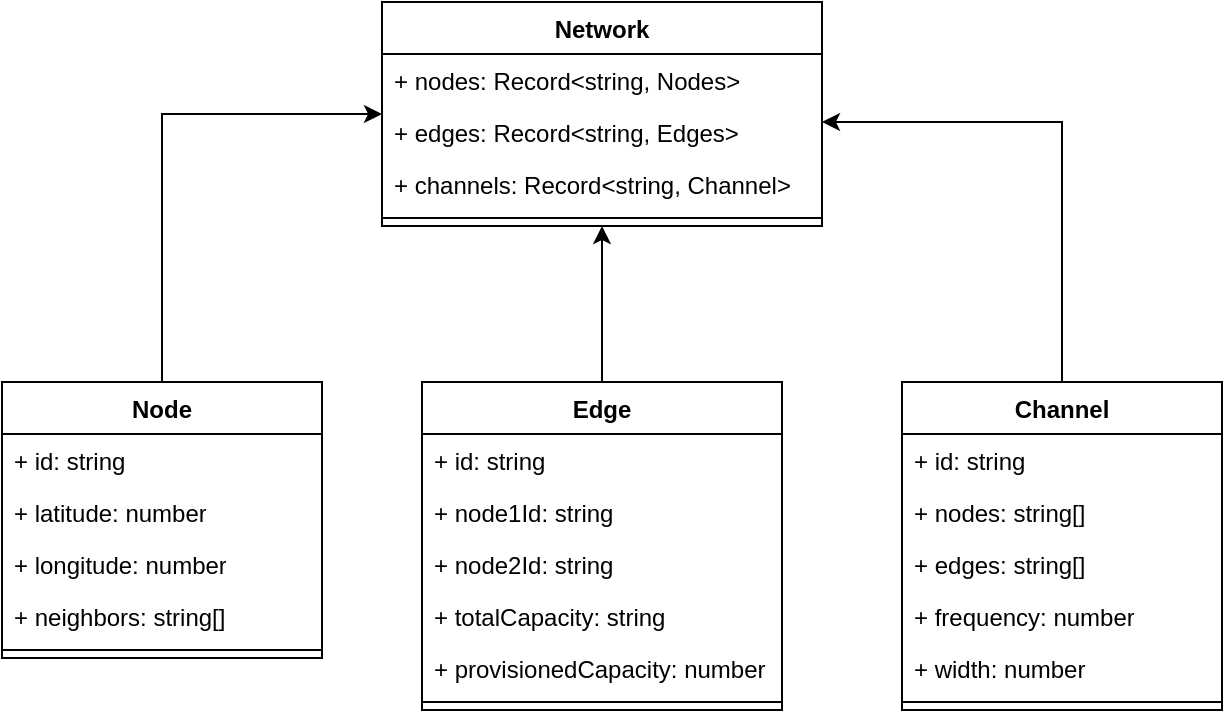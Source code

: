 <mxfile version="24.7.17">
  <diagram name="Page-1" id="4qGSDod2BKtDpDtj5Cao">
    <mxGraphModel dx="768" dy="781" grid="1" gridSize="10" guides="1" tooltips="1" connect="1" arrows="1" fold="1" page="1" pageScale="1" pageWidth="850" pageHeight="1100" math="0" shadow="0">
      <root>
        <mxCell id="0" />
        <mxCell id="1" parent="0" />
        <mxCell id="STpIgJ3h1TuS4RYDofyb-35" style="edgeStyle=orthogonalEdgeStyle;rounded=0;orthogonalLoop=1;jettySize=auto;html=1;" edge="1" parent="1" source="STpIgJ3h1TuS4RYDofyb-1" target="STpIgJ3h1TuS4RYDofyb-28">
          <mxGeometry relative="1" as="geometry" />
        </mxCell>
        <mxCell id="STpIgJ3h1TuS4RYDofyb-1" value="Edge" style="swimlane;fontStyle=1;align=center;verticalAlign=top;childLayout=stackLayout;horizontal=1;startSize=26;horizontalStack=0;resizeParent=1;resizeParentMax=0;resizeLast=0;collapsible=1;marginBottom=0;whiteSpace=wrap;html=1;" vertex="1" parent="1">
          <mxGeometry x="290" y="240" width="180" height="164" as="geometry" />
        </mxCell>
        <mxCell id="STpIgJ3h1TuS4RYDofyb-2" value="+ id: string" style="text;strokeColor=none;fillColor=none;align=left;verticalAlign=top;spacingLeft=4;spacingRight=4;overflow=hidden;rotatable=0;points=[[0,0.5],[1,0.5]];portConstraint=eastwest;whiteSpace=wrap;html=1;" vertex="1" parent="STpIgJ3h1TuS4RYDofyb-1">
          <mxGeometry y="26" width="180" height="26" as="geometry" />
        </mxCell>
        <mxCell id="STpIgJ3h1TuS4RYDofyb-5" value="+ node1Id: string" style="text;strokeColor=none;fillColor=none;align=left;verticalAlign=top;spacingLeft=4;spacingRight=4;overflow=hidden;rotatable=0;points=[[0,0.5],[1,0.5]];portConstraint=eastwest;whiteSpace=wrap;html=1;" vertex="1" parent="STpIgJ3h1TuS4RYDofyb-1">
          <mxGeometry y="52" width="180" height="26" as="geometry" />
        </mxCell>
        <mxCell id="STpIgJ3h1TuS4RYDofyb-10" value="+ node2Id: string" style="text;strokeColor=none;fillColor=none;align=left;verticalAlign=top;spacingLeft=4;spacingRight=4;overflow=hidden;rotatable=0;points=[[0,0.5],[1,0.5]];portConstraint=eastwest;whiteSpace=wrap;html=1;" vertex="1" parent="STpIgJ3h1TuS4RYDofyb-1">
          <mxGeometry y="78" width="180" height="26" as="geometry" />
        </mxCell>
        <mxCell id="STpIgJ3h1TuS4RYDofyb-12" value="+ totalCapacity: string" style="text;strokeColor=none;fillColor=none;align=left;verticalAlign=top;spacingLeft=4;spacingRight=4;overflow=hidden;rotatable=0;points=[[0,0.5],[1,0.5]];portConstraint=eastwest;whiteSpace=wrap;html=1;" vertex="1" parent="STpIgJ3h1TuS4RYDofyb-1">
          <mxGeometry y="104" width="180" height="26" as="geometry" />
        </mxCell>
        <mxCell id="STpIgJ3h1TuS4RYDofyb-11" value="+ provisionedCapacity: number" style="text;strokeColor=none;fillColor=none;align=left;verticalAlign=top;spacingLeft=4;spacingRight=4;overflow=hidden;rotatable=0;points=[[0,0.5],[1,0.5]];portConstraint=eastwest;whiteSpace=wrap;html=1;" vertex="1" parent="STpIgJ3h1TuS4RYDofyb-1">
          <mxGeometry y="130" width="180" height="26" as="geometry" />
        </mxCell>
        <mxCell id="STpIgJ3h1TuS4RYDofyb-3" value="" style="line;strokeWidth=1;fillColor=none;align=left;verticalAlign=middle;spacingTop=-1;spacingLeft=3;spacingRight=3;rotatable=0;labelPosition=right;points=[];portConstraint=eastwest;strokeColor=inherit;" vertex="1" parent="STpIgJ3h1TuS4RYDofyb-1">
          <mxGeometry y="156" width="180" height="8" as="geometry" />
        </mxCell>
        <mxCell id="STpIgJ3h1TuS4RYDofyb-34" style="edgeStyle=orthogonalEdgeStyle;rounded=0;orthogonalLoop=1;jettySize=auto;html=1;" edge="1" parent="1" source="STpIgJ3h1TuS4RYDofyb-13" target="STpIgJ3h1TuS4RYDofyb-28">
          <mxGeometry relative="1" as="geometry">
            <Array as="points">
              <mxPoint x="160" y="106" />
            </Array>
          </mxGeometry>
        </mxCell>
        <mxCell id="STpIgJ3h1TuS4RYDofyb-13" value="Node" style="swimlane;fontStyle=1;align=center;verticalAlign=top;childLayout=stackLayout;horizontal=1;startSize=26;horizontalStack=0;resizeParent=1;resizeParentMax=0;resizeLast=0;collapsible=1;marginBottom=0;whiteSpace=wrap;html=1;" vertex="1" parent="1">
          <mxGeometry x="80" y="240" width="160" height="138" as="geometry" />
        </mxCell>
        <mxCell id="STpIgJ3h1TuS4RYDofyb-14" value="+ id: string" style="text;strokeColor=none;fillColor=none;align=left;verticalAlign=top;spacingLeft=4;spacingRight=4;overflow=hidden;rotatable=0;points=[[0,0.5],[1,0.5]];portConstraint=eastwest;whiteSpace=wrap;html=1;" vertex="1" parent="STpIgJ3h1TuS4RYDofyb-13">
          <mxGeometry y="26" width="160" height="26" as="geometry" />
        </mxCell>
        <mxCell id="STpIgJ3h1TuS4RYDofyb-17" value="+ latitude: number" style="text;strokeColor=none;fillColor=none;align=left;verticalAlign=top;spacingLeft=4;spacingRight=4;overflow=hidden;rotatable=0;points=[[0,0.5],[1,0.5]];portConstraint=eastwest;whiteSpace=wrap;html=1;" vertex="1" parent="STpIgJ3h1TuS4RYDofyb-13">
          <mxGeometry y="52" width="160" height="26" as="geometry" />
        </mxCell>
        <mxCell id="STpIgJ3h1TuS4RYDofyb-18" value="+ longitude: number" style="text;strokeColor=none;fillColor=none;align=left;verticalAlign=top;spacingLeft=4;spacingRight=4;overflow=hidden;rotatable=0;points=[[0,0.5],[1,0.5]];portConstraint=eastwest;whiteSpace=wrap;html=1;" vertex="1" parent="STpIgJ3h1TuS4RYDofyb-13">
          <mxGeometry y="78" width="160" height="26" as="geometry" />
        </mxCell>
        <mxCell id="STpIgJ3h1TuS4RYDofyb-19" value="+ neighbors: string[]" style="text;strokeColor=none;fillColor=none;align=left;verticalAlign=top;spacingLeft=4;spacingRight=4;overflow=hidden;rotatable=0;points=[[0,0.5],[1,0.5]];portConstraint=eastwest;whiteSpace=wrap;html=1;" vertex="1" parent="STpIgJ3h1TuS4RYDofyb-13">
          <mxGeometry y="104" width="160" height="26" as="geometry" />
        </mxCell>
        <mxCell id="STpIgJ3h1TuS4RYDofyb-15" value="" style="line;strokeWidth=1;fillColor=none;align=left;verticalAlign=middle;spacingTop=-1;spacingLeft=3;spacingRight=3;rotatable=0;labelPosition=right;points=[];portConstraint=eastwest;strokeColor=inherit;" vertex="1" parent="STpIgJ3h1TuS4RYDofyb-13">
          <mxGeometry y="130" width="160" height="8" as="geometry" />
        </mxCell>
        <mxCell id="STpIgJ3h1TuS4RYDofyb-36" style="edgeStyle=orthogonalEdgeStyle;rounded=0;orthogonalLoop=1;jettySize=auto;html=1;" edge="1" parent="1" source="STpIgJ3h1TuS4RYDofyb-20" target="STpIgJ3h1TuS4RYDofyb-28">
          <mxGeometry relative="1" as="geometry">
            <Array as="points">
              <mxPoint x="610" y="110" />
            </Array>
          </mxGeometry>
        </mxCell>
        <mxCell id="STpIgJ3h1TuS4RYDofyb-20" value="Channel" style="swimlane;fontStyle=1;align=center;verticalAlign=top;childLayout=stackLayout;horizontal=1;startSize=26;horizontalStack=0;resizeParent=1;resizeParentMax=0;resizeLast=0;collapsible=1;marginBottom=0;whiteSpace=wrap;html=1;" vertex="1" parent="1">
          <mxGeometry x="530" y="240" width="160" height="164" as="geometry" />
        </mxCell>
        <mxCell id="STpIgJ3h1TuS4RYDofyb-21" value="+ id: string" style="text;strokeColor=none;fillColor=none;align=left;verticalAlign=top;spacingLeft=4;spacingRight=4;overflow=hidden;rotatable=0;points=[[0,0.5],[1,0.5]];portConstraint=eastwest;whiteSpace=wrap;html=1;" vertex="1" parent="STpIgJ3h1TuS4RYDofyb-20">
          <mxGeometry y="26" width="160" height="26" as="geometry" />
        </mxCell>
        <mxCell id="STpIgJ3h1TuS4RYDofyb-25" value="+ nodes: string[]" style="text;strokeColor=none;fillColor=none;align=left;verticalAlign=top;spacingLeft=4;spacingRight=4;overflow=hidden;rotatable=0;points=[[0,0.5],[1,0.5]];portConstraint=eastwest;whiteSpace=wrap;html=1;" vertex="1" parent="STpIgJ3h1TuS4RYDofyb-20">
          <mxGeometry y="52" width="160" height="26" as="geometry" />
        </mxCell>
        <mxCell id="STpIgJ3h1TuS4RYDofyb-26" value="+ edges: string[]" style="text;strokeColor=none;fillColor=none;align=left;verticalAlign=top;spacingLeft=4;spacingRight=4;overflow=hidden;rotatable=0;points=[[0,0.5],[1,0.5]];portConstraint=eastwest;whiteSpace=wrap;html=1;" vertex="1" parent="STpIgJ3h1TuS4RYDofyb-20">
          <mxGeometry y="78" width="160" height="26" as="geometry" />
        </mxCell>
        <mxCell id="STpIgJ3h1TuS4RYDofyb-27" value="+ frequency: number" style="text;strokeColor=none;fillColor=none;align=left;verticalAlign=top;spacingLeft=4;spacingRight=4;overflow=hidden;rotatable=0;points=[[0,0.5],[1,0.5]];portConstraint=eastwest;whiteSpace=wrap;html=1;" vertex="1" parent="STpIgJ3h1TuS4RYDofyb-20">
          <mxGeometry y="104" width="160" height="26" as="geometry" />
        </mxCell>
        <mxCell id="STpIgJ3h1TuS4RYDofyb-24" value="+ width: number" style="text;strokeColor=none;fillColor=none;align=left;verticalAlign=top;spacingLeft=4;spacingRight=4;overflow=hidden;rotatable=0;points=[[0,0.5],[1,0.5]];portConstraint=eastwest;whiteSpace=wrap;html=1;" vertex="1" parent="STpIgJ3h1TuS4RYDofyb-20">
          <mxGeometry y="130" width="160" height="26" as="geometry" />
        </mxCell>
        <mxCell id="STpIgJ3h1TuS4RYDofyb-22" value="" style="line;strokeWidth=1;fillColor=none;align=left;verticalAlign=middle;spacingTop=-1;spacingLeft=3;spacingRight=3;rotatable=0;labelPosition=right;points=[];portConstraint=eastwest;strokeColor=inherit;" vertex="1" parent="STpIgJ3h1TuS4RYDofyb-20">
          <mxGeometry y="156" width="160" height="8" as="geometry" />
        </mxCell>
        <mxCell id="STpIgJ3h1TuS4RYDofyb-28" value="Network" style="swimlane;fontStyle=1;align=center;verticalAlign=top;childLayout=stackLayout;horizontal=1;startSize=26;horizontalStack=0;resizeParent=1;resizeParentMax=0;resizeLast=0;collapsible=1;marginBottom=0;whiteSpace=wrap;html=1;" vertex="1" parent="1">
          <mxGeometry x="270" y="50" width="220" height="112" as="geometry" />
        </mxCell>
        <mxCell id="STpIgJ3h1TuS4RYDofyb-29" value="+ nodes: Record&amp;lt;string, Nodes&amp;gt;" style="text;strokeColor=none;fillColor=none;align=left;verticalAlign=top;spacingLeft=4;spacingRight=4;overflow=hidden;rotatable=0;points=[[0,0.5],[1,0.5]];portConstraint=eastwest;whiteSpace=wrap;html=1;" vertex="1" parent="STpIgJ3h1TuS4RYDofyb-28">
          <mxGeometry y="26" width="220" height="26" as="geometry" />
        </mxCell>
        <mxCell id="STpIgJ3h1TuS4RYDofyb-32" value="+ edges: Record&amp;lt;string, Edges&amp;gt;" style="text;strokeColor=none;fillColor=none;align=left;verticalAlign=top;spacingLeft=4;spacingRight=4;overflow=hidden;rotatable=0;points=[[0,0.5],[1,0.5]];portConstraint=eastwest;whiteSpace=wrap;html=1;" vertex="1" parent="STpIgJ3h1TuS4RYDofyb-28">
          <mxGeometry y="52" width="220" height="26" as="geometry" />
        </mxCell>
        <mxCell id="STpIgJ3h1TuS4RYDofyb-33" value="+ channels: Record&amp;lt;string, Channel&amp;gt;" style="text;strokeColor=none;fillColor=none;align=left;verticalAlign=top;spacingLeft=4;spacingRight=4;overflow=hidden;rotatable=0;points=[[0,0.5],[1,0.5]];portConstraint=eastwest;whiteSpace=wrap;html=1;" vertex="1" parent="STpIgJ3h1TuS4RYDofyb-28">
          <mxGeometry y="78" width="220" height="26" as="geometry" />
        </mxCell>
        <mxCell id="STpIgJ3h1TuS4RYDofyb-30" value="" style="line;strokeWidth=1;fillColor=none;align=left;verticalAlign=middle;spacingTop=-1;spacingLeft=3;spacingRight=3;rotatable=0;labelPosition=right;points=[];portConstraint=eastwest;strokeColor=inherit;" vertex="1" parent="STpIgJ3h1TuS4RYDofyb-28">
          <mxGeometry y="104" width="220" height="8" as="geometry" />
        </mxCell>
      </root>
    </mxGraphModel>
  </diagram>
</mxfile>
